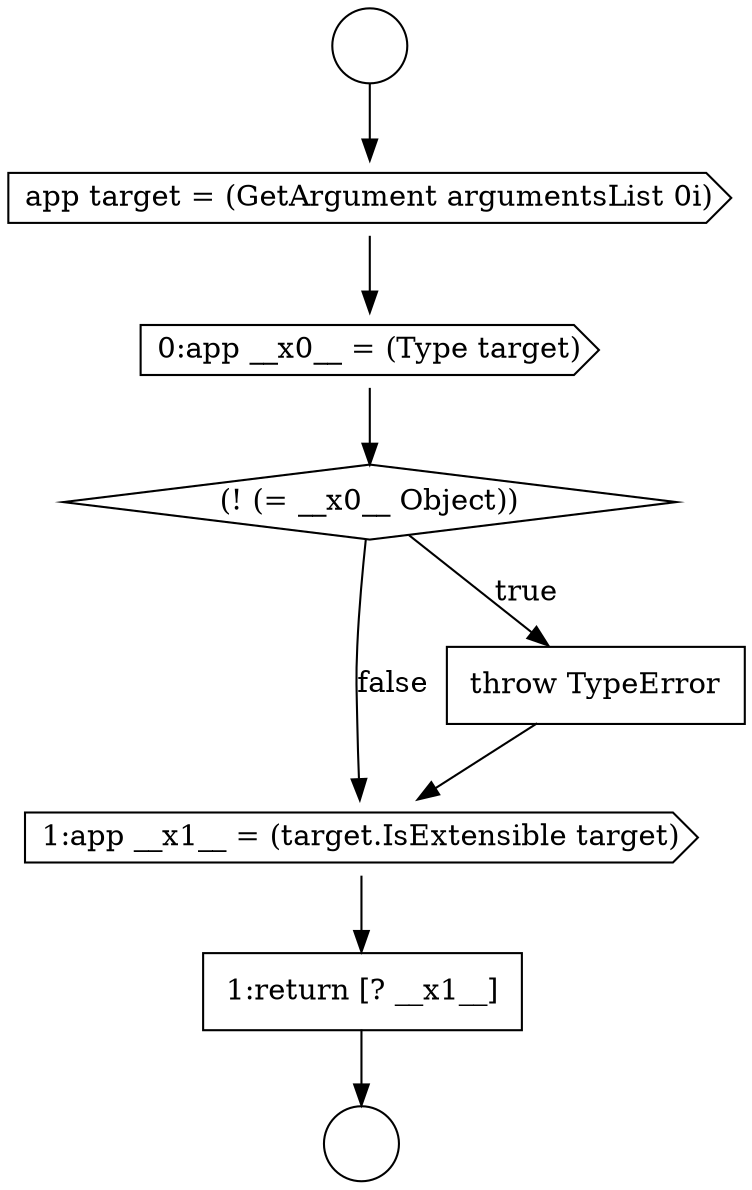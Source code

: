 digraph {
  node19494 [shape=cds, label=<<font color="black">1:app __x1__ = (target.IsExtensible target)</font>> color="black" fillcolor="white" style=filled]
  node19490 [shape=cds, label=<<font color="black">app target = (GetArgument argumentsList 0i)</font>> color="black" fillcolor="white" style=filled]
  node19495 [shape=none, margin=0, label=<<font color="black">
    <table border="0" cellborder="1" cellspacing="0" cellpadding="10">
      <tr><td align="left">1:return [? __x1__]</td></tr>
    </table>
  </font>> color="black" fillcolor="white" style=filled]
  node19488 [shape=circle label=" " color="black" fillcolor="white" style=filled]
  node19491 [shape=cds, label=<<font color="black">0:app __x0__ = (Type target)</font>> color="black" fillcolor="white" style=filled]
  node19492 [shape=diamond, label=<<font color="black">(! (= __x0__ Object))</font>> color="black" fillcolor="white" style=filled]
  node19493 [shape=none, margin=0, label=<<font color="black">
    <table border="0" cellborder="1" cellspacing="0" cellpadding="10">
      <tr><td align="left">throw TypeError</td></tr>
    </table>
  </font>> color="black" fillcolor="white" style=filled]
  node19489 [shape=circle label=" " color="black" fillcolor="white" style=filled]
  node19490 -> node19491 [ color="black"]
  node19488 -> node19490 [ color="black"]
  node19491 -> node19492 [ color="black"]
  node19495 -> node19489 [ color="black"]
  node19493 -> node19494 [ color="black"]
  node19494 -> node19495 [ color="black"]
  node19492 -> node19493 [label=<<font color="black">true</font>> color="black"]
  node19492 -> node19494 [label=<<font color="black">false</font>> color="black"]
}
